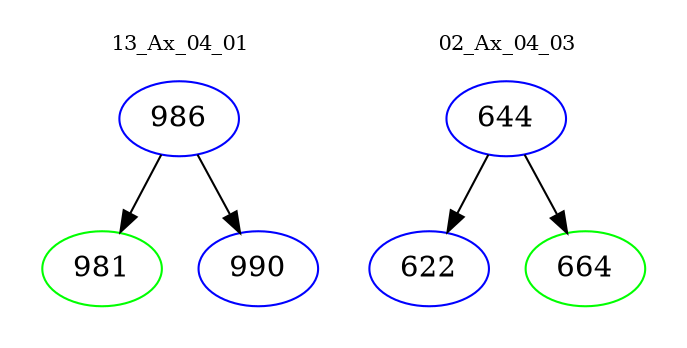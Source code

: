 digraph{
subgraph cluster_0 {
color = white
label = "13_Ax_04_01";
fontsize=10;
T0_986 [label="986", color="blue"]
T0_986 -> T0_981 [color="black"]
T0_981 [label="981", color="green"]
T0_986 -> T0_990 [color="black"]
T0_990 [label="990", color="blue"]
}
subgraph cluster_1 {
color = white
label = "02_Ax_04_03";
fontsize=10;
T1_644 [label="644", color="blue"]
T1_644 -> T1_622 [color="black"]
T1_622 [label="622", color="blue"]
T1_644 -> T1_664 [color="black"]
T1_664 [label="664", color="green"]
}
}
